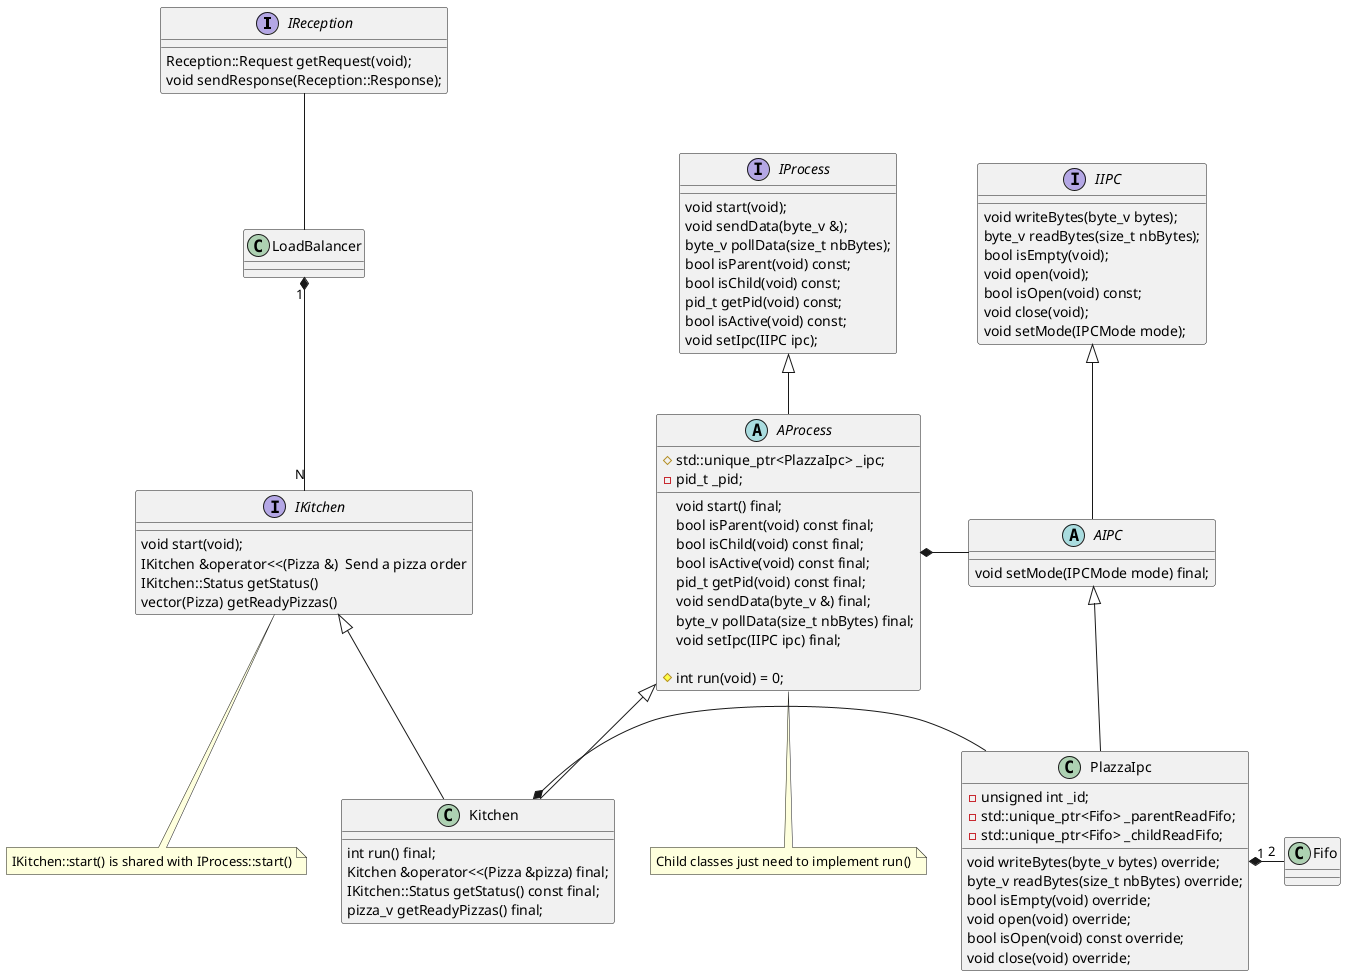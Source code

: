 @startuml "Reception"

interface IReception {
    Reception::Request getRequest(void);
    void sendResponse(Reception::Response);
}

' The Load Balancer is responsible of Kitchens, but not of cooks

class LoadBalancer {
}

interface IIPC {
    void writeBytes(byte_v bytes);
    byte_v readBytes(size_t nbBytes);
    bool isEmpty(void);
    void open(void);
    bool isOpen(void) const;
    void close(void);
    void setMode(IPCMode mode);
}

interface IKitchen {
    void start(void);
    IKitchen &operator<<(Pizza &)  Send a pizza order
    IKitchen::Status getStatus()
    vector(Pizza) getReadyPizzas()
}

note bottom: IKitchen::start() is shared with IProcess::start()


interface IProcess {
    void start(void);
    void sendData(byte_v &);
    byte_v pollData(size_t nbBytes);
    bool isParent(void) const;
    bool isChild(void) const;
    pid_t getPid(void) const;
    bool isActive(void) const;
    void setIpc(IIPC ipc);
}

abstract AProcess {
    void start() final;
    bool isParent(void) const final;
    bool isChild(void) const final;
    bool isActive(void) const final;
    pid_t getPid(void) const final;
    void sendData(byte_v &) final;
    byte_v pollData(size_t nbBytes) final;
    void setIpc(IIPC ipc) final;

    #int run(void) = 0;
    #std::unique_ptr<PlazzaIpc> _ipc;
    -pid_t _pid;

}
note bottom: Child classes just need to implement run()

abstract AIPC {
    void setMode(IPCMode mode) final;
}

class Kitchen {
    int run() final;
    Kitchen &operator<<(Pizza &pizza) final;
    IKitchen::Status getStatus() const final;
    pizza_v getReadyPizzas() final;
}

class PlazzaIpc {
    void writeBytes(byte_v bytes) override;
    byte_v readBytes(size_t nbBytes) override;
    bool isEmpty(void) override;
    void open(void) override;
    bool isOpen(void) const override;
    void close(void) override;
    -unsigned int _id;
    -std::unique_ptr<Fifo> _parentReadFifo;
    -std::unique_ptr<Fifo> _childReadFifo;
}


LoadBalancer "1" *-- "N" IKitchen
LoadBalancer -up- IReception
AProcess *- AIPC
IProcess <|-- AProcess

IIPC <|-- AIPC
AIPC <|-- PlazzaIpc

AProcess <|-- Kitchen
IKitchen <|-- Kitchen
Kitchen *- PlazzaIpc
PlazzaIpc "1" *- "2" Fifo

@enduml